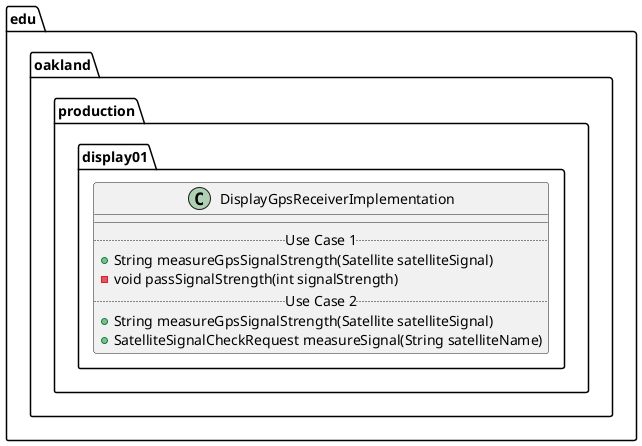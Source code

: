 @startuml DisplayGpsReceiverImplementation

package edu.oakland.production.display01 {
    class DisplayGpsReceiverImplementation {
        __
        .. Use Case 1 ..
        + String measureGpsSignalStrength(Satellite satelliteSignal)
        - void passSignalStrength(int signalStrength)
        .. Use Case 2 ..
        + String measureGpsSignalStrength(Satellite satelliteSignal)
        + SatelliteSignalCheckRequest measureSignal(String satelliteName)
    }
}

@enduml